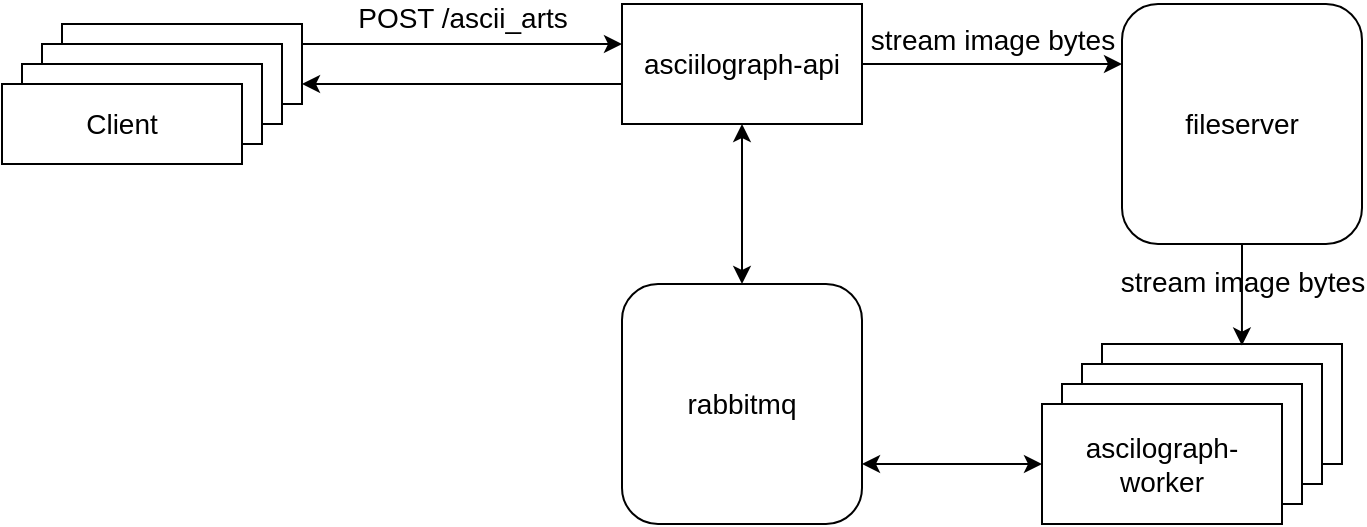 <mxfile version="22.1.17" type="device">
  <diagram name="Page-1" id="C6GKH50fJZAW6Jx_TllQ">
    <mxGraphModel dx="989" dy="532" grid="1" gridSize="10" guides="1" tooltips="1" connect="1" arrows="1" fold="1" page="1" pageScale="1" pageWidth="850" pageHeight="1100" math="0" shadow="0">
      <root>
        <mxCell id="0" />
        <mxCell id="1" parent="0" />
        <mxCell id="-_px_5fGtrCAsGVLZAtS-1" value="Client" style="rounded=0;whiteSpace=wrap;html=1;" vertex="1" parent="1">
          <mxGeometry x="40" y="50" width="120" height="40" as="geometry" />
        </mxCell>
        <mxCell id="-_px_5fGtrCAsGVLZAtS-2" value="Client" style="rounded=0;whiteSpace=wrap;html=1;" vertex="1" parent="1">
          <mxGeometry x="30" y="60" width="120" height="40" as="geometry" />
        </mxCell>
        <mxCell id="-_px_5fGtrCAsGVLZAtS-3" value="Client" style="rounded=0;whiteSpace=wrap;html=1;" vertex="1" parent="1">
          <mxGeometry x="20" y="70" width="120" height="40" as="geometry" />
        </mxCell>
        <mxCell id="-_px_5fGtrCAsGVLZAtS-4" value="Client" style="rounded=0;whiteSpace=wrap;html=1;fontSize=14;" vertex="1" parent="1">
          <mxGeometry x="10" y="80" width="120" height="40" as="geometry" />
        </mxCell>
        <mxCell id="-_px_5fGtrCAsGVLZAtS-5" value="asciilograph-api" style="rounded=0;whiteSpace=wrap;html=1;fontSize=14;" vertex="1" parent="1">
          <mxGeometry x="320" y="40" width="120" height="60" as="geometry" />
        </mxCell>
        <mxCell id="-_px_5fGtrCAsGVLZAtS-6" value="" style="endArrow=classic;html=1;rounded=0;exitX=1;exitY=0.25;exitDx=0;exitDy=0;" edge="1" parent="1" source="-_px_5fGtrCAsGVLZAtS-1">
          <mxGeometry width="50" height="50" relative="1" as="geometry">
            <mxPoint x="400" y="430" as="sourcePoint" />
            <mxPoint x="320" y="60" as="targetPoint" />
          </mxGeometry>
        </mxCell>
        <mxCell id="-_px_5fGtrCAsGVLZAtS-7" value="POST /ascii_arts" style="edgeLabel;html=1;align=center;verticalAlign=bottom;resizable=0;points=[];fontSize=14;labelBackgroundColor=none;" vertex="1" connectable="0" parent="-_px_5fGtrCAsGVLZAtS-6">
          <mxGeometry relative="1" as="geometry">
            <mxPoint y="-3" as="offset" />
          </mxGeometry>
        </mxCell>
        <mxCell id="-_px_5fGtrCAsGVLZAtS-8" value="fileserver" style="rounded=1;whiteSpace=wrap;html=1;fontSize=14;" vertex="1" parent="1">
          <mxGeometry x="570" y="40" width="120" height="120" as="geometry" />
        </mxCell>
        <mxCell id="-_px_5fGtrCAsGVLZAtS-9" value="&lt;div&gt;rabbitmq&lt;/div&gt;" style="rounded=1;whiteSpace=wrap;html=1;fontSize=14;" vertex="1" parent="1">
          <mxGeometry x="320" y="180" width="120" height="120" as="geometry" />
        </mxCell>
        <mxCell id="-_px_5fGtrCAsGVLZAtS-15" value="" style="endArrow=classic;html=1;rounded=0;entryX=1;entryY=0.75;entryDx=0;entryDy=0;" edge="1" parent="1" target="-_px_5fGtrCAsGVLZAtS-1">
          <mxGeometry width="50" height="50" relative="1" as="geometry">
            <mxPoint x="320" y="80" as="sourcePoint" />
            <mxPoint x="450" y="380" as="targetPoint" />
          </mxGeometry>
        </mxCell>
        <mxCell id="-_px_5fGtrCAsGVLZAtS-17" value="" style="rounded=0;whiteSpace=wrap;html=1;fontSize=14;" vertex="1" parent="1">
          <mxGeometry x="560" y="210" width="120" height="60" as="geometry" />
        </mxCell>
        <mxCell id="-_px_5fGtrCAsGVLZAtS-19" value="" style="rounded=0;whiteSpace=wrap;html=1;fontSize=14;" vertex="1" parent="1">
          <mxGeometry x="550" y="220" width="120" height="60" as="geometry" />
        </mxCell>
        <mxCell id="-_px_5fGtrCAsGVLZAtS-21" value="" style="rounded=0;whiteSpace=wrap;html=1;fontSize=14;" vertex="1" parent="1">
          <mxGeometry x="540" y="230" width="120" height="60" as="geometry" />
        </mxCell>
        <mxCell id="-_px_5fGtrCAsGVLZAtS-18" value="ascilograph-worker" style="rounded=0;whiteSpace=wrap;html=1;fontSize=14;" vertex="1" parent="1">
          <mxGeometry x="530" y="240" width="120" height="60" as="geometry" />
        </mxCell>
        <mxCell id="-_px_5fGtrCAsGVLZAtS-23" value="" style="endArrow=classic;html=1;rounded=0;exitX=1;exitY=0.5;exitDx=0;exitDy=0;entryX=0;entryY=0.25;entryDx=0;entryDy=0;" edge="1" parent="1" source="-_px_5fGtrCAsGVLZAtS-5" target="-_px_5fGtrCAsGVLZAtS-8">
          <mxGeometry width="50" height="50" relative="1" as="geometry">
            <mxPoint x="380" y="310" as="sourcePoint" />
            <mxPoint x="430" y="260" as="targetPoint" />
          </mxGeometry>
        </mxCell>
        <mxCell id="-_px_5fGtrCAsGVLZAtS-28" value="stream image bytes" style="edgeLabel;html=1;align=center;verticalAlign=bottom;resizable=0;points=[];fontSize=14;labelBackgroundColor=none;" vertex="1" connectable="0" parent="-_px_5fGtrCAsGVLZAtS-23">
          <mxGeometry x="-0.001" y="-1" relative="1" as="geometry">
            <mxPoint y="-3" as="offset" />
          </mxGeometry>
        </mxCell>
        <mxCell id="-_px_5fGtrCAsGVLZAtS-24" value="" style="endArrow=classic;html=1;rounded=0;exitX=0.5;exitY=1;exitDx=0;exitDy=0;entryX=0.583;entryY=0.013;entryDx=0;entryDy=0;entryPerimeter=0;" edge="1" parent="1" source="-_px_5fGtrCAsGVLZAtS-8" target="-_px_5fGtrCAsGVLZAtS-17">
          <mxGeometry width="50" height="50" relative="1" as="geometry">
            <mxPoint x="630.0" y="170" as="sourcePoint" />
            <mxPoint x="480" y="270" as="targetPoint" />
          </mxGeometry>
        </mxCell>
        <mxCell id="-_px_5fGtrCAsGVLZAtS-29" value="stream image bytes" style="edgeLabel;html=1;align=center;verticalAlign=middle;resizable=0;points=[];fontSize=14;labelBackgroundColor=none;" vertex="1" connectable="0" parent="-_px_5fGtrCAsGVLZAtS-24">
          <mxGeometry x="-0.256" relative="1" as="geometry">
            <mxPoint as="offset" />
          </mxGeometry>
        </mxCell>
        <mxCell id="-_px_5fGtrCAsGVLZAtS-25" value="" style="endArrow=classic;startArrow=classic;html=1;rounded=0;entryX=0;entryY=0.5;entryDx=0;entryDy=0;exitX=1;exitY=0.75;exitDx=0;exitDy=0;" edge="1" parent="1" source="-_px_5fGtrCAsGVLZAtS-9" target="-_px_5fGtrCAsGVLZAtS-18">
          <mxGeometry width="50" height="50" relative="1" as="geometry">
            <mxPoint x="380" y="330" as="sourcePoint" />
            <mxPoint x="430" y="280" as="targetPoint" />
          </mxGeometry>
        </mxCell>
        <mxCell id="-_px_5fGtrCAsGVLZAtS-26" value="" style="endArrow=classic;startArrow=classic;html=1;rounded=0;exitX=0.5;exitY=0;exitDx=0;exitDy=0;entryX=0.5;entryY=1;entryDx=0;entryDy=0;" edge="1" parent="1" source="-_px_5fGtrCAsGVLZAtS-9" target="-_px_5fGtrCAsGVLZAtS-5">
          <mxGeometry width="50" height="50" relative="1" as="geometry">
            <mxPoint x="380" y="310" as="sourcePoint" />
            <mxPoint x="430" y="260" as="targetPoint" />
          </mxGeometry>
        </mxCell>
      </root>
    </mxGraphModel>
  </diagram>
</mxfile>
